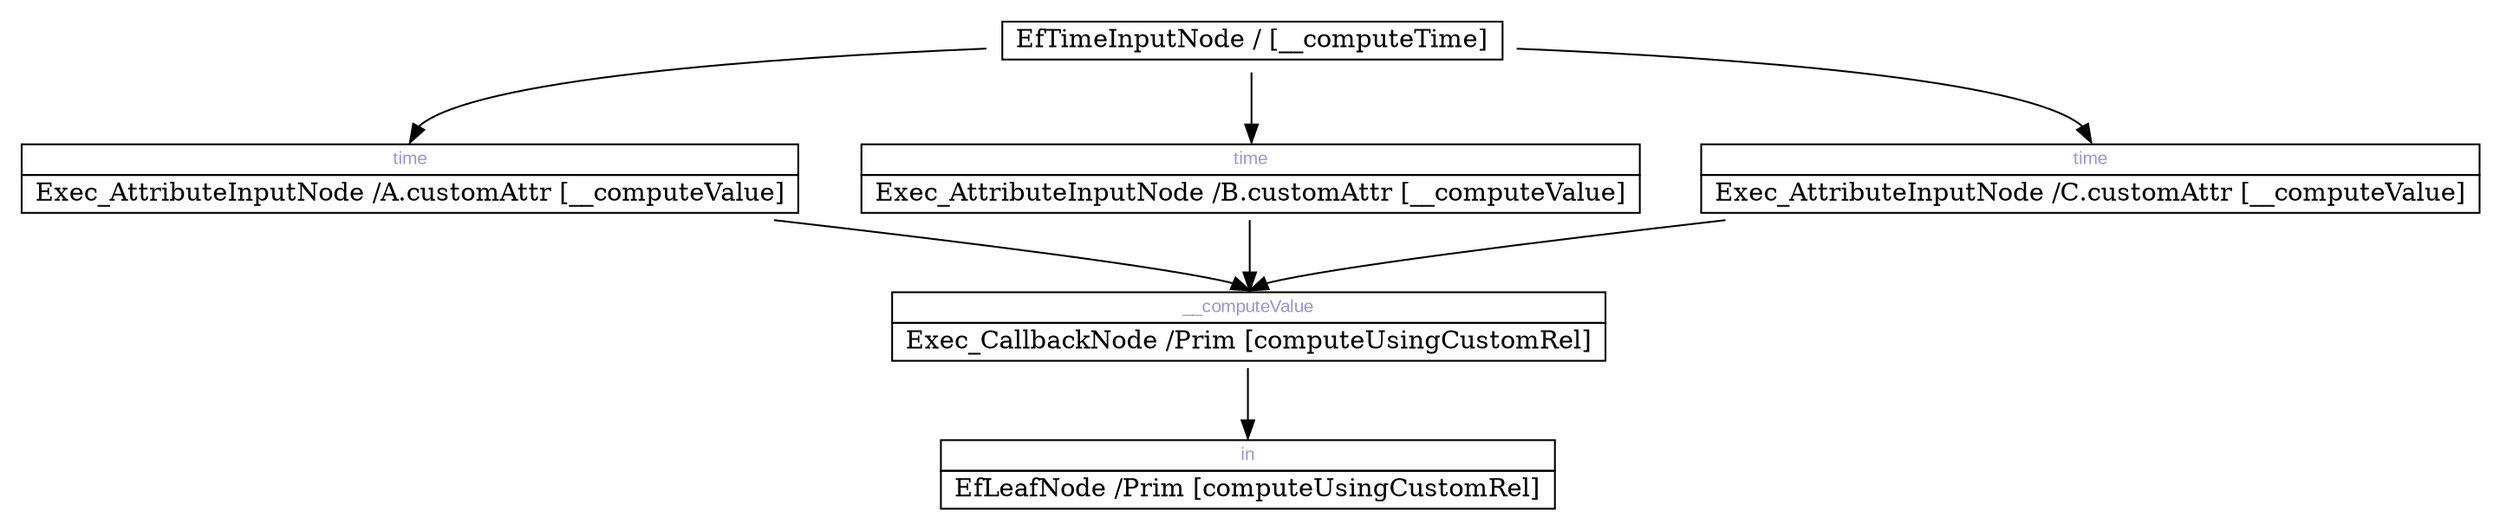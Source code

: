 digraph network {
	rankdir=TB;
	page="8.5, 11";

	node [shape=plaintext];
		"0x7f831d8d2d70" [label=<
		<TABLE BORDER="0" CELLBORDER="1" CELLSPACING="0">
			<TR><TD COLSPAN="1"> EfTimeInputNode / [__computeTime] </TD></TR>
		</TABLE>>];
	node [shape=plaintext];
		"0x7f8320a09460" [label=<
		<TABLE BORDER="0" CELLBORDER="1" CELLSPACING="0">
			<TR><TD PORT="0x7f8320b1f4e0" COLSPAN="1"><FONT POINT-SIZE="10" FACE="Arial" COLOR="#9999cc">__computeValue</FONT></TD></TR>
			<TR><TD COLSPAN="1"> Exec_CallbackNode /Prim [computeUsingCustomRel] </TD></TR>
		</TABLE>>];
	node [shape=plaintext];
		"0x7f8320a6e030" [label=<
		<TABLE BORDER="0" CELLBORDER="1" CELLSPACING="0">
			<TR><TD PORT="0x7f8317461a20" COLSPAN="1"><FONT POINT-SIZE="10" FACE="Arial" COLOR="#9999cc">in</FONT></TD></TR>
			<TR><TD COLSPAN="1"> EfLeafNode /Prim [computeUsingCustomRel] </TD></TR>
		</TABLE>>];
	node [shape=plaintext];
		"0x7f8321a2a600" [label=<
		<TABLE BORDER="0" CELLBORDER="1" CELLSPACING="0">
			<TR><TD PORT="0x7f8321ab63e0" COLSPAN="1"><FONT POINT-SIZE="10" FACE="Arial" COLOR="#9999cc">time</FONT></TD></TR>
			<TR><TD COLSPAN="1"> Exec_AttributeInputNode /A.customAttr [__computeValue] </TD></TR>
		</TABLE>>];
	node [shape=plaintext];
		"0x7f8317e84000" [label=<
		<TABLE BORDER="0" CELLBORDER="1" CELLSPACING="0">
			<TR><TD PORT="0x7f8316311750" COLSPAN="1"><FONT POINT-SIZE="10" FACE="Arial" COLOR="#9999cc">time</FONT></TD></TR>
			<TR><TD COLSPAN="1"> Exec_AttributeInputNode /B.customAttr [__computeValue] </TD></TR>
		</TABLE>>];
	node [shape=plaintext];
		"0x7f831be2b300" [label=<
		<TABLE BORDER="0" CELLBORDER="1" CELLSPACING="0">
			<TR><TD PORT="0x7f8318a0e6e0" COLSPAN="1"><FONT POINT-SIZE="10" FACE="Arial" COLOR="#9999cc">time</FONT></TD></TR>
			<TR><TD COLSPAN="1"> Exec_AttributeInputNode /C.customAttr [__computeValue] </TD></TR>
		</TABLE>>];
		"0x7f8321a2a600" -> "0x7f8320a09460":"0x7f8320b1f4e0":n;
		"0x7f8317e84000" -> "0x7f8320a09460":"0x7f8320b1f4e0":n;
		"0x7f831be2b300" -> "0x7f8320a09460":"0x7f8320b1f4e0":n;
		"0x7f8320a09460" -> "0x7f8320a6e030":"0x7f8317461a20":n;
		"0x7f831d8d2d70" -> "0x7f8321a2a600":"0x7f8321ab63e0":n;
		"0x7f831d8d2d70" -> "0x7f8317e84000":"0x7f8316311750":n;
		"0x7f831d8d2d70" -> "0x7f831be2b300":"0x7f8318a0e6e0":n;
}
